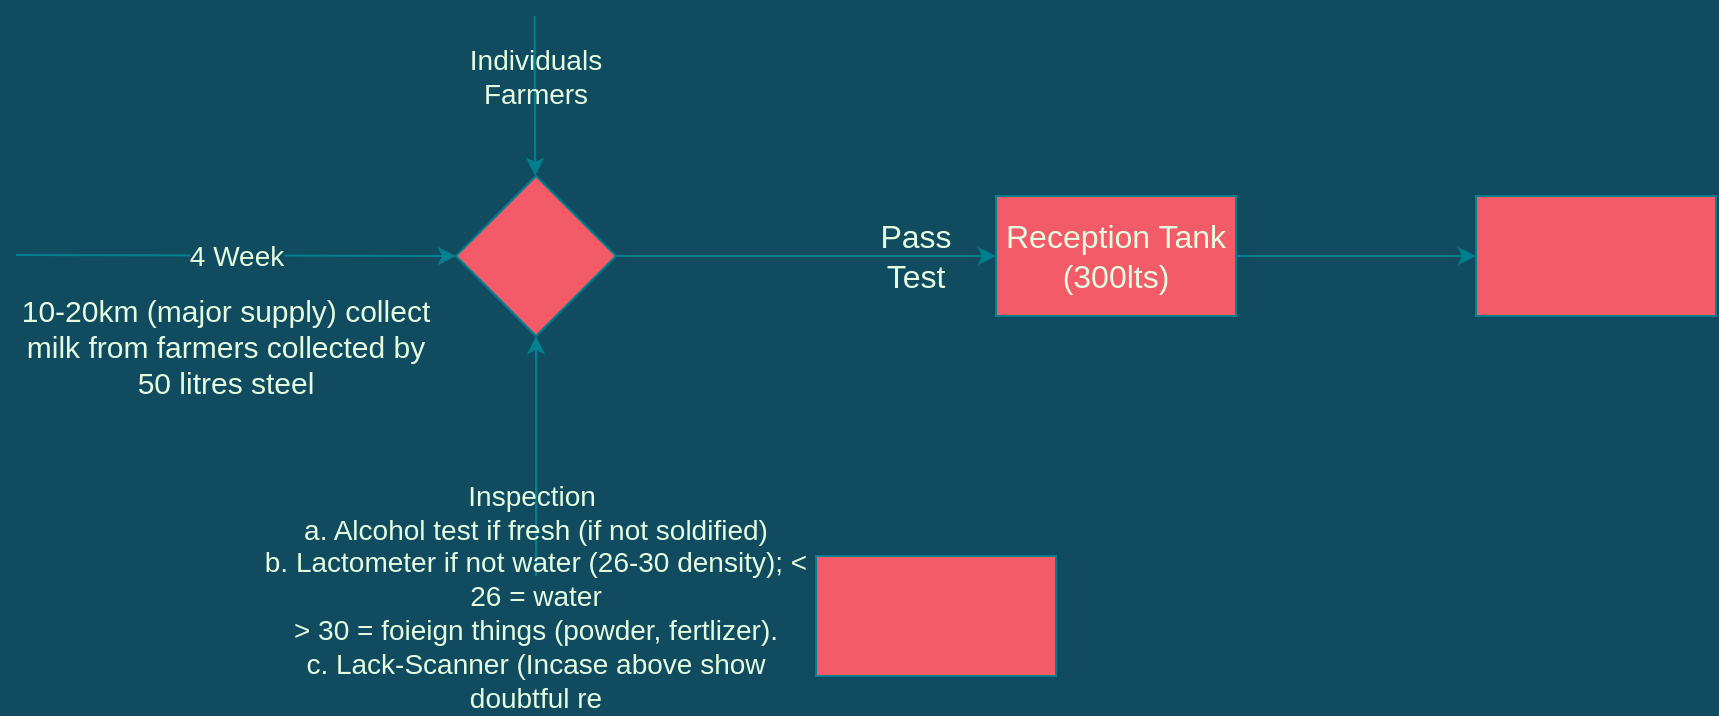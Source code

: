 <mxfile version="13.6.4" type="github"><diagram id="eOXbC0yHjLSWk24R0SAp" name="Page-1"><mxGraphModel dx="1214" dy="709" grid="1" gridSize="10" guides="1" tooltips="1" connect="1" arrows="1" fold="1" page="1" pageScale="1" pageWidth="1200" pageHeight="1600" background="#114B5F" math="0" shadow="0"><root><mxCell id="0"/><mxCell id="1" parent="0"/><mxCell id="5pKVukqXBjBuUZWrbyZg-41" style="edgeStyle=orthogonalEdgeStyle;curved=0;rounded=1;sketch=0;orthogonalLoop=1;jettySize=auto;html=1;strokeColor=#028090;fillColor=#F45B69;fontSize=16;fontColor=#E4FDE1;" edge="1" parent="1" source="5pKVukqXBjBuUZWrbyZg-1"><mxGeometry relative="1" as="geometry"><mxPoint x="570" y="150" as="targetPoint"/></mxGeometry></mxCell><mxCell id="5pKVukqXBjBuUZWrbyZg-1" value="" style="rhombus;whiteSpace=wrap;html=1;fillColor=#F45B69;strokeColor=#028090;fontColor=#E4FDE1;" vertex="1" parent="1"><mxGeometry x="300" y="110" width="80" height="80" as="geometry"/></mxCell><mxCell id="5pKVukqXBjBuUZWrbyZg-3" value="" style="endArrow=classic;html=1;labelBackgroundColor=#114B5F;strokeColor=#028090;fontColor=#E4FDE1;entryX=0;entryY=0.5;entryDx=0;entryDy=0;" edge="1" parent="1" target="5pKVukqXBjBuUZWrbyZg-1"><mxGeometry relative="1" as="geometry"><mxPoint x="80" y="149.5" as="sourcePoint"/><mxPoint x="180" y="149.5" as="targetPoint"/></mxGeometry></mxCell><mxCell id="5pKVukqXBjBuUZWrbyZg-4" value="4 Week" style="edgeLabel;resizable=0;html=1;align=center;verticalAlign=middle;labelBackgroundColor=#114B5F;fontColor=#E4FDE1;fontSize=14;" connectable="0" vertex="1" parent="5pKVukqXBjBuUZWrbyZg-3"><mxGeometry relative="1" as="geometry"/></mxCell><mxCell id="5pKVukqXBjBuUZWrbyZg-5" value="10-20km (major supply) collect milk from farmers collected by 50 litres steel" style="text;html=1;strokeColor=none;fillColor=none;align=center;verticalAlign=middle;whiteSpace=wrap;rounded=0;fontColor=#E4FDE1;fontSize=15;" vertex="1" parent="1"><mxGeometry x="80" y="190" width="210" height="10" as="geometry"/></mxCell><mxCell id="5pKVukqXBjBuUZWrbyZg-19" value="" style="endArrow=classic;html=1;strokeColor=#028090;fillColor=#F45B69;fontSize=14;fontColor=#E4FDE1;" edge="1" parent="1"><mxGeometry width="50" height="50" relative="1" as="geometry"><mxPoint x="339.29" y="30" as="sourcePoint"/><mxPoint x="339.58" y="110" as="targetPoint"/></mxGeometry></mxCell><mxCell id="5pKVukqXBjBuUZWrbyZg-21" value="Individuals Farmers" style="text;html=1;strokeColor=none;fillColor=none;align=center;verticalAlign=middle;whiteSpace=wrap;rounded=0;sketch=0;fontSize=14;fontColor=#E4FDE1;" vertex="1" parent="1"><mxGeometry x="320" y="50" width="40" height="20" as="geometry"/></mxCell><mxCell id="5pKVukqXBjBuUZWrbyZg-34" style="edgeStyle=orthogonalEdgeStyle;curved=0;rounded=1;sketch=0;orthogonalLoop=1;jettySize=auto;html=1;entryX=0.5;entryY=1;entryDx=0;entryDy=0;strokeColor=#028090;fillColor=#F45B69;fontSize=16;fontColor=#E4FDE1;" edge="1" parent="1" source="5pKVukqXBjBuUZWrbyZg-24" target="5pKVukqXBjBuUZWrbyZg-1"><mxGeometry relative="1" as="geometry"/></mxCell><mxCell id="5pKVukqXBjBuUZWrbyZg-24" value="Inspection&amp;nbsp;&lt;br&gt;a. Alcohol test if fresh (if not soldified)&lt;br&gt;b. Lactometer if not water (26-30 density); &amp;lt; 26 = water&lt;br&gt;&amp;gt; 30 = foieign things (powder, fertlizer).&lt;br&gt;c. Lack-Scanner (Incase above show doubtful re" style="text;html=1;strokeColor=none;fillColor=none;align=center;verticalAlign=middle;whiteSpace=wrap;rounded=0;sketch=0;fontSize=14;fontColor=#E4FDE1;" vertex="1" parent="1"><mxGeometry x="200" y="310" width="280" height="20" as="geometry"/></mxCell><mxCell id="5pKVukqXBjBuUZWrbyZg-37" value="Pass Test" style="text;html=1;strokeColor=none;fillColor=none;align=center;verticalAlign=middle;whiteSpace=wrap;rounded=0;sketch=0;fontSize=16;fontColor=#E4FDE1;" vertex="1" parent="1"><mxGeometry x="510" y="140" width="40" height="20" as="geometry"/></mxCell><mxCell id="5pKVukqXBjBuUZWrbyZg-43" style="edgeStyle=orthogonalEdgeStyle;curved=0;rounded=1;sketch=0;orthogonalLoop=1;jettySize=auto;html=1;strokeColor=#028090;fillColor=#F45B69;fontSize=16;fontColor=#E4FDE1;" edge="1" parent="1" source="5pKVukqXBjBuUZWrbyZg-42"><mxGeometry relative="1" as="geometry"><mxPoint x="810" y="150" as="targetPoint"/></mxGeometry></mxCell><mxCell id="5pKVukqXBjBuUZWrbyZg-42" value="Reception Tank (300lts)" style="rounded=0;whiteSpace=wrap;html=1;sketch=0;strokeColor=#028090;fillColor=#F45B69;fontSize=16;fontColor=#E4FDE1;" vertex="1" parent="1"><mxGeometry x="570" y="120" width="120" height="60" as="geometry"/></mxCell><mxCell id="5pKVukqXBjBuUZWrbyZg-44" value="" style="rounded=0;whiteSpace=wrap;html=1;sketch=0;strokeColor=#028090;fillColor=#F45B69;fontSize=16;fontColor=#E4FDE1;" vertex="1" parent="1"><mxGeometry x="480" y="300" width="120" height="60" as="geometry"/></mxCell><mxCell id="5pKVukqXBjBuUZWrbyZg-45" value="" style="rounded=0;whiteSpace=wrap;html=1;sketch=0;strokeColor=#028090;fillColor=#F45B69;fontSize=16;fontColor=#E4FDE1;" vertex="1" parent="1"><mxGeometry x="810" y="120" width="120" height="60" as="geometry"/></mxCell></root></mxGraphModel></diagram></mxfile>